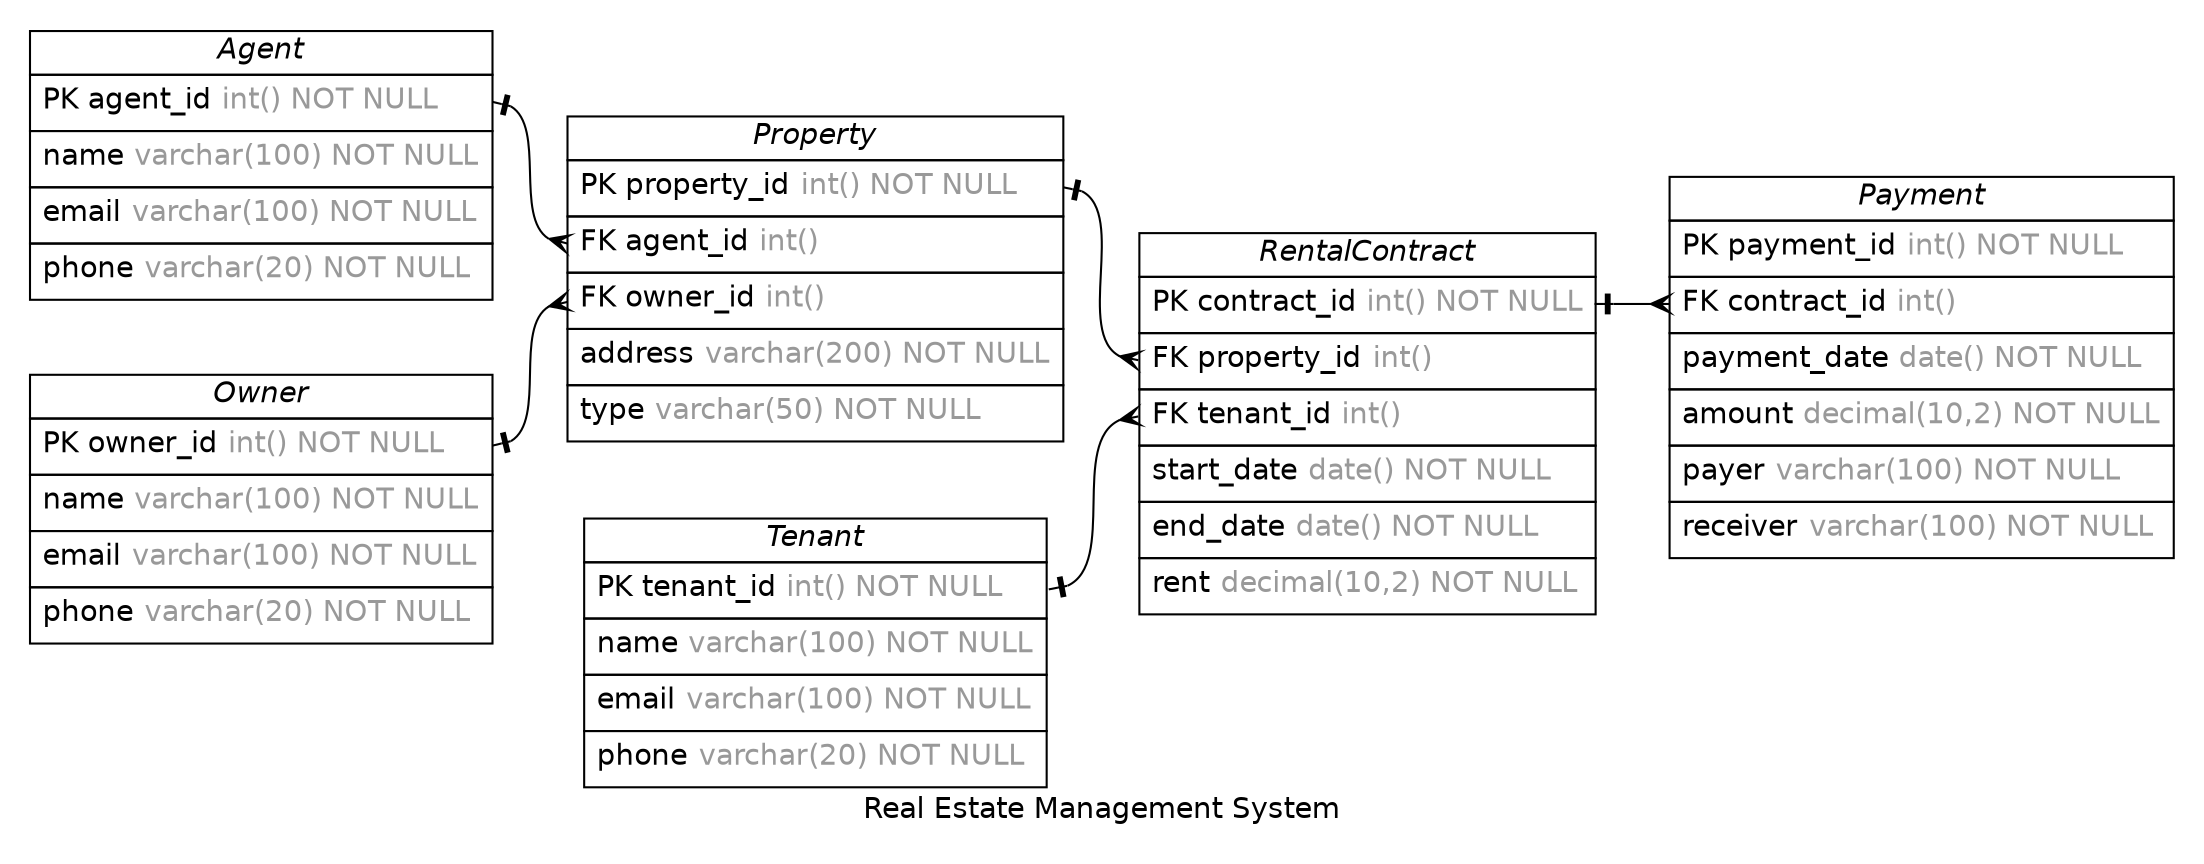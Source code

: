 /* created with ERDot < https://github.com/ehne/ERDot > */
digraph G {
    graph [
        nodesep=0.5;
        rankdir="LR";
        concentrate=true;
        splines="spline";
        fontname="Helvetica";
        pad="0.2,0.2",
        label="Real Estate Management System",
        
    ];
    
    node [shape=plain, fontname="Helvetica"];
    edge [
        dir=both,
        fontsize=12,
        arrowsize=0.9,
        penwidth=1.0,
        labelangle=32,
        labeldistance=1.8,
        fontname="Helvetica"
    ];
    
    "Agent" [ label=<
        <table border="0" cellborder="1" cellspacing="0" >
        <tr><td><i>Agent</i></td></tr>
        <tr><td port="agent_id" align="left" cellpadding="5">PK agent_id <font color="grey60">int() NOT NULL</font></td></tr>
        <tr><td port="name" align="left" cellpadding="5">name <font color="grey60">varchar(100) NOT NULL</font></td></tr>
        <tr><td port="email" align="left" cellpadding="5">email <font color="grey60">varchar(100) NOT NULL</font></td></tr>
        <tr><td port="phone" align="left" cellpadding="5">phone <font color="grey60">varchar(20) NOT NULL</font></td></tr>
    </table>>];
    "Property" [ label=<
        <table border="0" cellborder="1" cellspacing="0" >
        <tr><td><i>Property</i></td></tr>
        <tr><td port="property_id" align="left" cellpadding="5">PK property_id <font color="grey60">int() NOT NULL</font></td></tr>
        <tr><td port="agent_id" align="left" cellpadding="5">FK agent_id <font color="grey60">int()</font></td></tr>
        <tr><td port="owner_id" align="left" cellpadding="5">FK owner_id <font color="grey60">int()</font></td></tr>
        <tr><td port="address" align="left" cellpadding="5">address <font color="grey60">varchar(200) NOT NULL</font></td></tr>
        <tr><td port="type" align="left" cellpadding="5">type <font color="grey60">varchar(50) NOT NULL</font></td></tr>
    </table>>];
    "Owner" [ label=<
        <table border="0" cellborder="1" cellspacing="0" >
        <tr><td><i>Owner</i></td></tr>
        <tr><td port="owner_id" align="left" cellpadding="5">PK owner_id <font color="grey60">int() NOT NULL</font></td></tr>
        <tr><td port="name" align="left" cellpadding="5">name <font color="grey60">varchar(100) NOT NULL</font></td></tr>
        <tr><td port="email" align="left" cellpadding="5">email <font color="grey60">varchar(100) NOT NULL</font></td></tr>
        <tr><td port="phone" align="left" cellpadding="5">phone <font color="grey60">varchar(20) NOT NULL</font></td></tr>
    </table>>];
    "Tenant" [ label=<
        <table border="0" cellborder="1" cellspacing="0" >
        <tr><td><i>Tenant</i></td></tr>
        <tr><td port="tenant_id" align="left" cellpadding="5">PK tenant_id <font color="grey60">int() NOT NULL</font></td></tr>
        <tr><td port="name" align="left" cellpadding="5">name <font color="grey60">varchar(100) NOT NULL</font></td></tr>
        <tr><td port="email" align="left" cellpadding="5">email <font color="grey60">varchar(100) NOT NULL</font></td></tr>
        <tr><td port="phone" align="left" cellpadding="5">phone <font color="grey60">varchar(20) NOT NULL</font></td></tr>
    </table>>];
    "RentalContract" [ label=<
        <table border="0" cellborder="1" cellspacing="0" >
        <tr><td><i>RentalContract</i></td></tr>
        <tr><td port="contract_id" align="left" cellpadding="5">PK contract_id <font color="grey60">int() NOT NULL</font></td></tr>
        <tr><td port="property_id" align="left" cellpadding="5">FK property_id <font color="grey60">int()</font></td></tr>
        <tr><td port="tenant_id" align="left" cellpadding="5">FK tenant_id <font color="grey60">int()</font></td></tr>
        <tr><td port="start_date" align="left" cellpadding="5">start_date <font color="grey60">date() NOT NULL</font></td></tr>
        <tr><td port="end_date" align="left" cellpadding="5">end_date <font color="grey60">date() NOT NULL</font></td></tr>
        <tr><td port="rent" align="left" cellpadding="5">rent <font color="grey60">decimal(10,2) NOT NULL</font></td></tr>
    </table>>];
    "Payment" [ label=<
        <table border="0" cellborder="1" cellspacing="0" >
        <tr><td><i>Payment</i></td></tr>
        <tr><td port="payment_id" align="left" cellpadding="5">PK payment_id <font color="grey60">int() NOT NULL</font></td></tr>
        <tr><td port="contract_id" align="left" cellpadding="5">FK contract_id <font color="grey60">int()</font></td></tr>
        <tr><td port="payment_date" align="left" cellpadding="5">payment_date <font color="grey60">date() NOT NULL</font></td></tr>
        <tr><td port="amount" align="left" cellpadding="5">amount <font color="grey60">decimal(10,2) NOT NULL</font></td></tr>
        <tr><td port="payer" align="left" cellpadding="5">payer <font color="grey60">varchar(100) NOT NULL</font></td></tr>
        <tr><td port="receiver" align="left" cellpadding="5">receiver <font color="grey60">varchar(100) NOT NULL</font></td></tr>
    </table>>];

    
    "Agent":"agent_id"->"Property":"agent_id" [
        arrowhead=ocrow,

        arrowtail=noneotee,
    ];

    
    "Owner":"owner_id"->"Property":"owner_id" [
        arrowhead=ocrow,

        arrowtail=noneotee,
    ];

    
    "Property":"property_id"->"RentalContract":"property_id" [
        arrowhead=ocrow,

        arrowtail=noneotee,
    ];

    
    "Tenant":"tenant_id"->"RentalContract":"tenant_id" [
        arrowhead=ocrow,

        arrowtail=noneotee,
    ];

    
    "RentalContract":"contract_id"->"Payment":"contract_id" [
        arrowhead=ocrow,

        arrowtail=noneotee,
    ];



    

}

